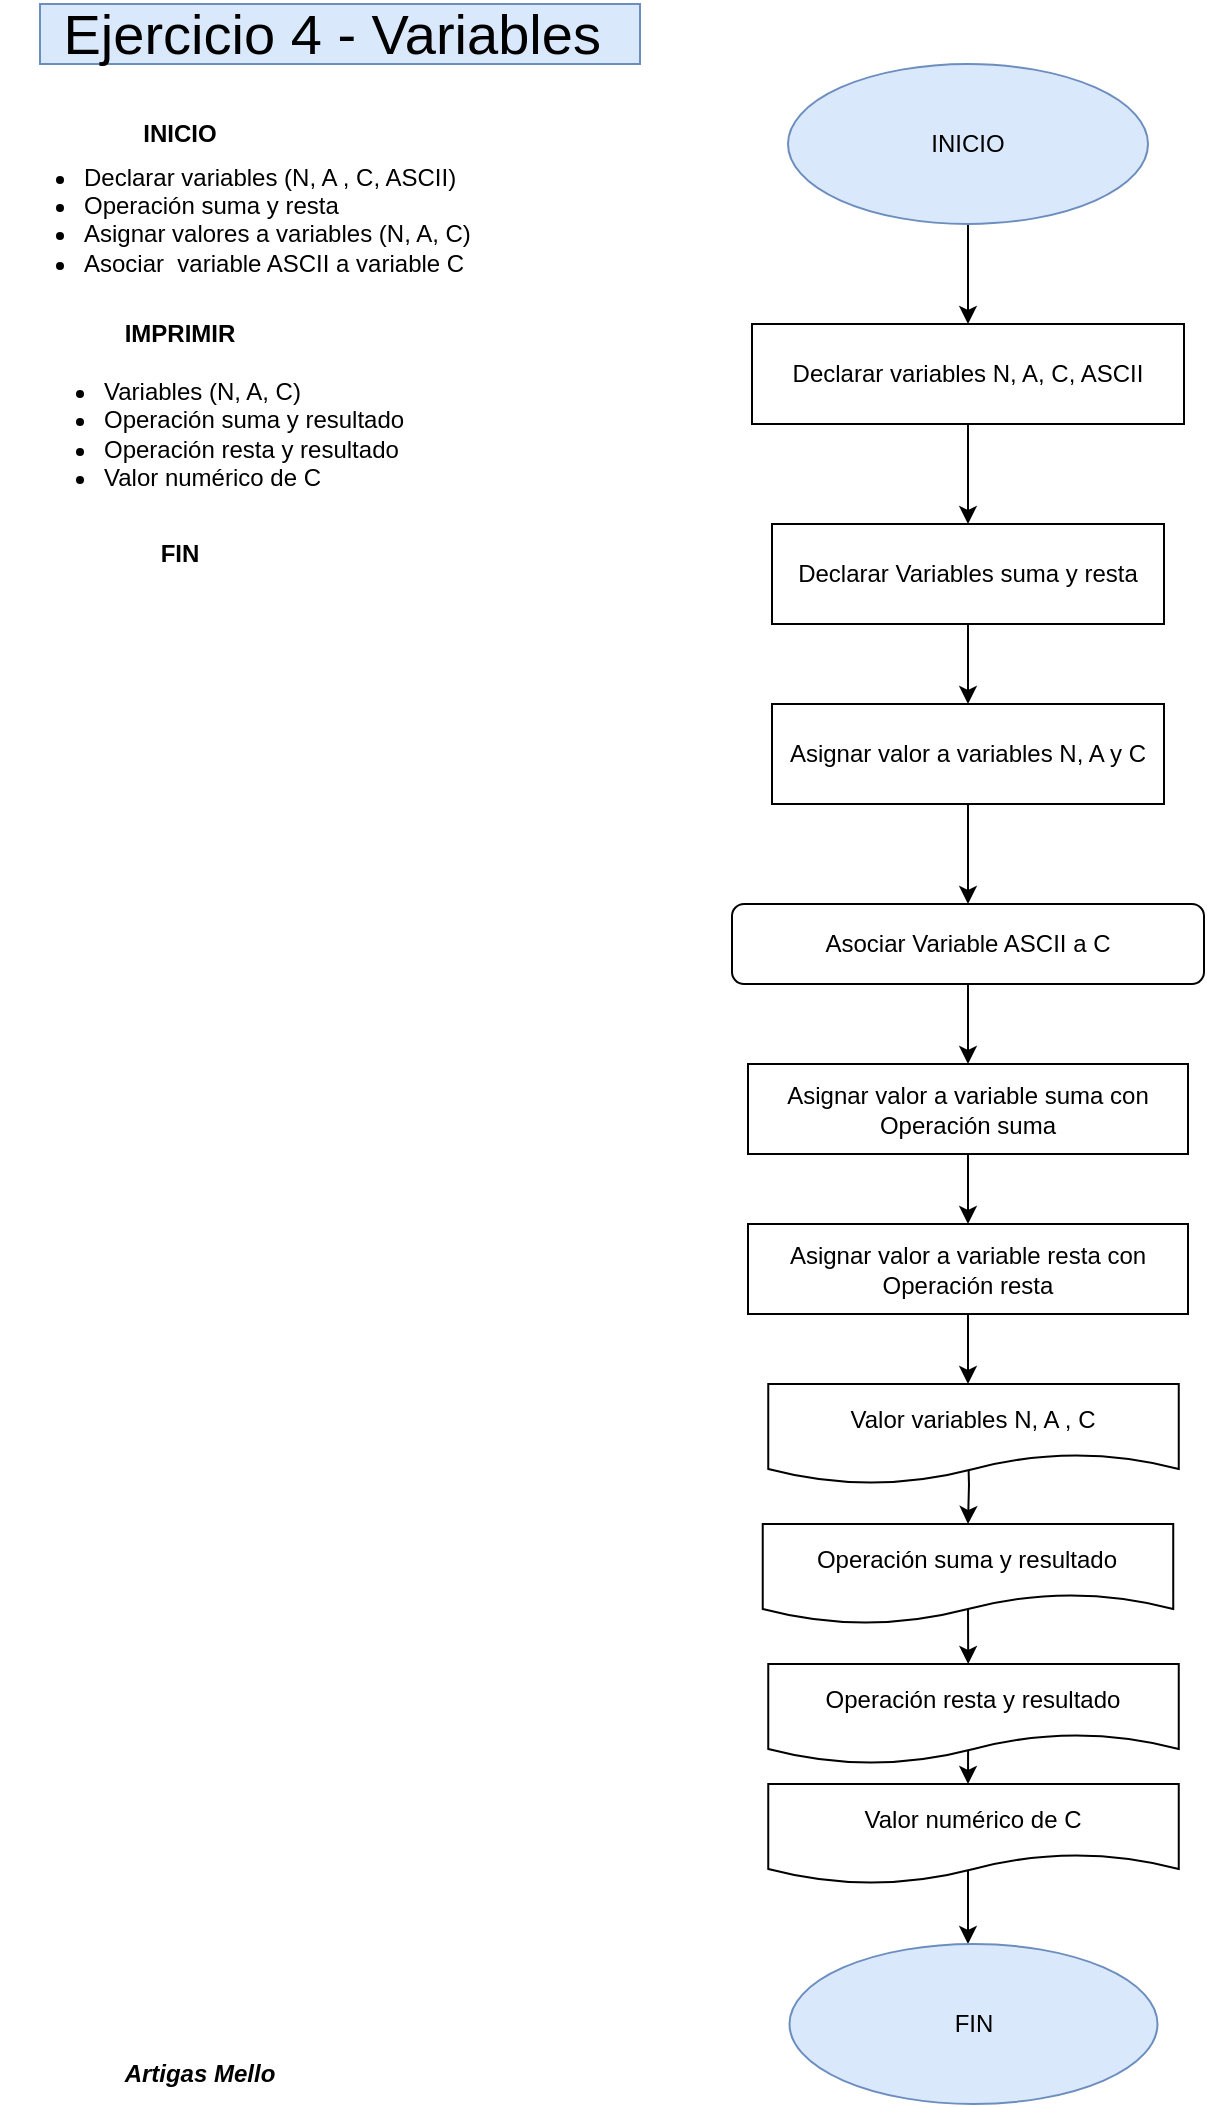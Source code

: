 <mxfile version="21.1.5" type="device">
  <diagram name="Página-1" id="odxKzvR8wOb6aP_39RKs">
    <mxGraphModel dx="749" dy="759" grid="1" gridSize="10" guides="1" tooltips="1" connect="1" arrows="1" fold="1" page="1" pageScale="1" pageWidth="827" pageHeight="1169" math="0" shadow="0">
      <root>
        <mxCell id="0" />
        <mxCell id="1" parent="0" />
        <mxCell id="P3bVM68twCXlB0jyT_34-4" value="&lt;font style=&quot;font-size: 28px;&quot;&gt;Ejercicio 4 - Variables&amp;nbsp;&lt;/font&gt;" style="text;html=1;strokeColor=#6c8ebf;fillColor=#dae8fc;align=center;verticalAlign=middle;whiteSpace=wrap;rounded=0;" parent="1" vertex="1">
          <mxGeometry x="40" y="40" width="300" height="30" as="geometry" />
        </mxCell>
        <mxCell id="P3bVM68twCXlB0jyT_34-5" value="&lt;div&gt;&lt;span style=&quot;font-size: 13px;&quot;&gt;&lt;b&gt;&lt;br&gt;&lt;/b&gt;&lt;/span&gt;&lt;/div&gt;&lt;ul&gt;&lt;li&gt;Declarar variables (N, A , C, ASCII)&lt;/li&gt;&lt;li&gt;Operación suma y resta&lt;/li&gt;&lt;li&gt;Asignar valores a variables (N, A, C)&lt;/li&gt;&lt;li&gt;Asociar&amp;nbsp; variable ASCII a variable C&lt;/li&gt;&lt;/ul&gt;" style="text;html=1;strokeColor=none;fillColor=none;align=left;verticalAlign=middle;whiteSpace=wrap;rounded=0;" parent="1" vertex="1">
          <mxGeometry x="20" y="80" width="290" height="120" as="geometry" />
        </mxCell>
        <mxCell id="P3bVM68twCXlB0jyT_34-6" value="&lt;b&gt;IMPRIMIR&lt;/b&gt;" style="text;html=1;strokeColor=none;fillColor=none;align=center;verticalAlign=middle;whiteSpace=wrap;rounded=0;" parent="1" vertex="1">
          <mxGeometry x="80" y="190" width="60" height="30" as="geometry" />
        </mxCell>
        <mxCell id="P3bVM68twCXlB0jyT_34-7" value="&lt;ul&gt;&lt;li&gt;Variables (N, A, C)&lt;/li&gt;&lt;li&gt;Operación suma y resultado&lt;/li&gt;&lt;li&gt;Operación resta y resultado&lt;/li&gt;&lt;li&gt;Valor numérico de C&lt;/li&gt;&lt;/ul&gt;" style="text;html=1;strokeColor=none;fillColor=none;align=left;verticalAlign=middle;whiteSpace=wrap;rounded=0;" parent="1" vertex="1">
          <mxGeometry x="30" y="240" width="320" height="30" as="geometry" />
        </mxCell>
        <mxCell id="P3bVM68twCXlB0jyT_34-8" value="&lt;b&gt;FIN&lt;/b&gt;" style="text;html=1;strokeColor=none;fillColor=none;align=center;verticalAlign=middle;whiteSpace=wrap;rounded=0;" parent="1" vertex="1">
          <mxGeometry x="80" y="300" width="60" height="30" as="geometry" />
        </mxCell>
        <mxCell id="P3bVM68twCXlB0jyT_34-9" value="&lt;b&gt;INICIO&lt;/b&gt;" style="text;html=1;strokeColor=none;fillColor=none;align=center;verticalAlign=middle;whiteSpace=wrap;rounded=0;" parent="1" vertex="1">
          <mxGeometry x="60" y="90" width="100" height="30" as="geometry" />
        </mxCell>
        <mxCell id="P3bVM68twCXlB0jyT_34-13" style="edgeStyle=orthogonalEdgeStyle;rounded=0;orthogonalLoop=1;jettySize=auto;html=1;" parent="1" source="P3bVM68twCXlB0jyT_34-11" edge="1">
          <mxGeometry relative="1" as="geometry">
            <mxPoint x="504" y="200" as="targetPoint" />
          </mxGeometry>
        </mxCell>
        <mxCell id="P3bVM68twCXlB0jyT_34-11" value="INICIO" style="ellipse;whiteSpace=wrap;html=1;fillColor=#dae8fc;strokeColor=#6c8ebf;" parent="1" vertex="1">
          <mxGeometry x="414" y="70" width="180" height="80" as="geometry" />
        </mxCell>
        <mxCell id="P3bVM68twCXlB0jyT_34-15" style="edgeStyle=orthogonalEdgeStyle;rounded=0;orthogonalLoop=1;jettySize=auto;html=1;" parent="1" source="P3bVM68twCXlB0jyT_34-14" edge="1">
          <mxGeometry relative="1" as="geometry">
            <mxPoint x="504" y="300" as="targetPoint" />
          </mxGeometry>
        </mxCell>
        <mxCell id="P3bVM68twCXlB0jyT_34-14" value="Declarar variables N, A, C, ASCII" style="rounded=0;whiteSpace=wrap;html=1;" parent="1" vertex="1">
          <mxGeometry x="396" y="200" width="216" height="50" as="geometry" />
        </mxCell>
        <mxCell id="P3bVM68twCXlB0jyT_34-18" style="edgeStyle=orthogonalEdgeStyle;rounded=0;orthogonalLoop=1;jettySize=auto;html=1;" parent="1" source="P3bVM68twCXlB0jyT_34-16" edge="1">
          <mxGeometry relative="1" as="geometry">
            <mxPoint x="504" y="390" as="targetPoint" />
          </mxGeometry>
        </mxCell>
        <mxCell id="P3bVM68twCXlB0jyT_34-16" value="Declarar Variables suma y resta" style="rounded=0;whiteSpace=wrap;html=1;" parent="1" vertex="1">
          <mxGeometry x="406" y="300" width="196" height="50" as="geometry" />
        </mxCell>
        <mxCell id="P3bVM68twCXlB0jyT_34-19" style="edgeStyle=orthogonalEdgeStyle;rounded=0;orthogonalLoop=1;jettySize=auto;html=1;" parent="1" source="P3bVM68twCXlB0jyT_34-17" edge="1">
          <mxGeometry relative="1" as="geometry">
            <mxPoint x="504" y="490" as="targetPoint" />
          </mxGeometry>
        </mxCell>
        <mxCell id="P3bVM68twCXlB0jyT_34-17" value="Asignar valor a variables N, A y C" style="rounded=0;whiteSpace=wrap;html=1;" parent="1" vertex="1">
          <mxGeometry x="406" y="390" width="196" height="50" as="geometry" />
        </mxCell>
        <mxCell id="P3bVM68twCXlB0jyT_34-27" value="" style="edgeStyle=orthogonalEdgeStyle;rounded=0;orthogonalLoop=1;jettySize=auto;html=1;" parent="1" source="P3bVM68twCXlB0jyT_34-22" edge="1">
          <mxGeometry relative="1" as="geometry">
            <mxPoint x="504" y="570" as="targetPoint" />
            <Array as="points">
              <mxPoint x="504" y="560" />
              <mxPoint x="504" y="560" />
            </Array>
          </mxGeometry>
        </mxCell>
        <mxCell id="P3bVM68twCXlB0jyT_34-22" value="Asociar Variable ASCII a C" style="rounded=1;whiteSpace=wrap;html=1;" parent="1" vertex="1">
          <mxGeometry x="386" y="490" width="236" height="40" as="geometry" />
        </mxCell>
        <mxCell id="P3bVM68twCXlB0jyT_34-33" style="edgeStyle=orthogonalEdgeStyle;rounded=0;orthogonalLoop=1;jettySize=auto;html=1;" parent="1" edge="1">
          <mxGeometry relative="1" as="geometry">
            <mxPoint x="504" y="800" as="targetPoint" />
            <mxPoint x="504" y="760" as="sourcePoint" />
          </mxGeometry>
        </mxCell>
        <mxCell id="P3bVM68twCXlB0jyT_34-29" style="edgeStyle=orthogonalEdgeStyle;rounded=0;orthogonalLoop=1;jettySize=auto;html=1;" parent="1" source="P3bVM68twCXlB0jyT_34-28" edge="1">
          <mxGeometry relative="1" as="geometry">
            <mxPoint x="504" y="650" as="targetPoint" />
          </mxGeometry>
        </mxCell>
        <mxCell id="P3bVM68twCXlB0jyT_34-28" value="Asignar valor a variable suma con Operación suma" style="rounded=0;whiteSpace=wrap;html=1;" parent="1" vertex="1">
          <mxGeometry x="394" y="570" width="220" height="45" as="geometry" />
        </mxCell>
        <mxCell id="P3bVM68twCXlB0jyT_34-32" value="" style="edgeStyle=orthogonalEdgeStyle;rounded=0;orthogonalLoop=1;jettySize=auto;html=1;" parent="1" source="P3bVM68twCXlB0jyT_34-31" edge="1">
          <mxGeometry relative="1" as="geometry">
            <mxPoint x="504" y="730" as="targetPoint" />
          </mxGeometry>
        </mxCell>
        <mxCell id="P3bVM68twCXlB0jyT_34-31" value="Asignar valor a variable resta con Operación resta" style="rounded=0;whiteSpace=wrap;html=1;" parent="1" vertex="1">
          <mxGeometry x="394" y="650" width="220" height="45" as="geometry" />
        </mxCell>
        <mxCell id="P3bVM68twCXlB0jyT_34-36" value="" style="edgeStyle=orthogonalEdgeStyle;rounded=0;orthogonalLoop=1;jettySize=auto;html=1;" parent="1" edge="1">
          <mxGeometry relative="1" as="geometry">
            <mxPoint x="504" y="830" as="sourcePoint" />
            <mxPoint x="504.1" y="870" as="targetPoint" />
            <Array as="points">
              <mxPoint x="504" y="840" />
              <mxPoint x="504" y="840" />
            </Array>
          </mxGeometry>
        </mxCell>
        <mxCell id="P3bVM68twCXlB0jyT_34-38" value="" style="edgeStyle=orthogonalEdgeStyle;rounded=0;orthogonalLoop=1;jettySize=auto;html=1;" parent="1" edge="1">
          <mxGeometry relative="1" as="geometry">
            <mxPoint x="504.1" y="900" as="sourcePoint" />
            <mxPoint x="504" y="930" as="targetPoint" />
          </mxGeometry>
        </mxCell>
        <mxCell id="P3bVM68twCXlB0jyT_34-39" style="edgeStyle=orthogonalEdgeStyle;rounded=0;orthogonalLoop=1;jettySize=auto;html=1;" parent="1" edge="1">
          <mxGeometry relative="1" as="geometry">
            <mxPoint x="503.995" y="1010" as="targetPoint" />
            <mxPoint x="503.995" y="960" as="sourcePoint" />
          </mxGeometry>
        </mxCell>
        <mxCell id="P3bVM68twCXlB0jyT_34-40" value="FIN" style="ellipse;whiteSpace=wrap;html=1;fillColor=#dae8fc;strokeColor=#6c8ebf;" parent="1" vertex="1">
          <mxGeometry x="414.75" y="1010" width="184" height="80" as="geometry" />
        </mxCell>
        <mxCell id="P3bVM68twCXlB0jyT_34-41" value="&lt;b&gt;&lt;i&gt;Artigas Mello&lt;/i&gt;&lt;/b&gt;" style="text;html=1;strokeColor=none;fillColor=none;align=center;verticalAlign=middle;whiteSpace=wrap;rounded=0;" parent="1" vertex="1">
          <mxGeometry x="60" y="1060" width="120" height="30" as="geometry" />
        </mxCell>
        <mxCell id="Zzt67ELc5dTyRqtLfbbZ-1" value="Valor variables N, A , C" style="shape=document;whiteSpace=wrap;html=1;boundedLbl=1;" vertex="1" parent="1">
          <mxGeometry x="404.13" y="730" width="205.25" height="50" as="geometry" />
        </mxCell>
        <mxCell id="Zzt67ELc5dTyRqtLfbbZ-3" value="Operación suma y resultado" style="shape=document;whiteSpace=wrap;html=1;boundedLbl=1;" vertex="1" parent="1">
          <mxGeometry x="401.37" y="800" width="205.25" height="50" as="geometry" />
        </mxCell>
        <mxCell id="Zzt67ELc5dTyRqtLfbbZ-5" value="Operación resta y resultado" style="shape=document;whiteSpace=wrap;html=1;boundedLbl=1;" vertex="1" parent="1">
          <mxGeometry x="404.13" y="870" width="205.25" height="50" as="geometry" />
        </mxCell>
        <mxCell id="Zzt67ELc5dTyRqtLfbbZ-7" value="Valor numérico de C" style="shape=document;whiteSpace=wrap;html=1;boundedLbl=1;" vertex="1" parent="1">
          <mxGeometry x="404.13" y="930" width="205.25" height="50" as="geometry" />
        </mxCell>
      </root>
    </mxGraphModel>
  </diagram>
</mxfile>
